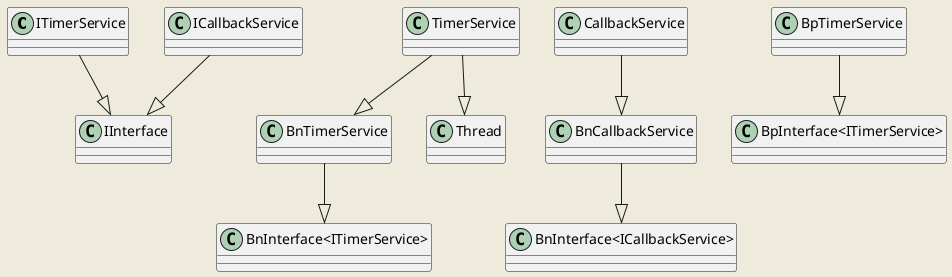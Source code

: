 @startuml
skinparam defaultFontName font-arphic-uming
' skinparam handwritten true
skinparam backgroundColor #EEEBDC

ITimerService --|> IInterface
BnTimerService --|> "BnInterface<ITimerService>"
CallbackService --|> BnCallbackService
ICallbackService --|> IInterface
BnCallbackService --|> "BnInterface<ICallbackService>"
TimerService --|> BnTimerService
TimerService --|> Thread
BpTimerService --|> "BpInterface<ITimerService>"

@enduml
